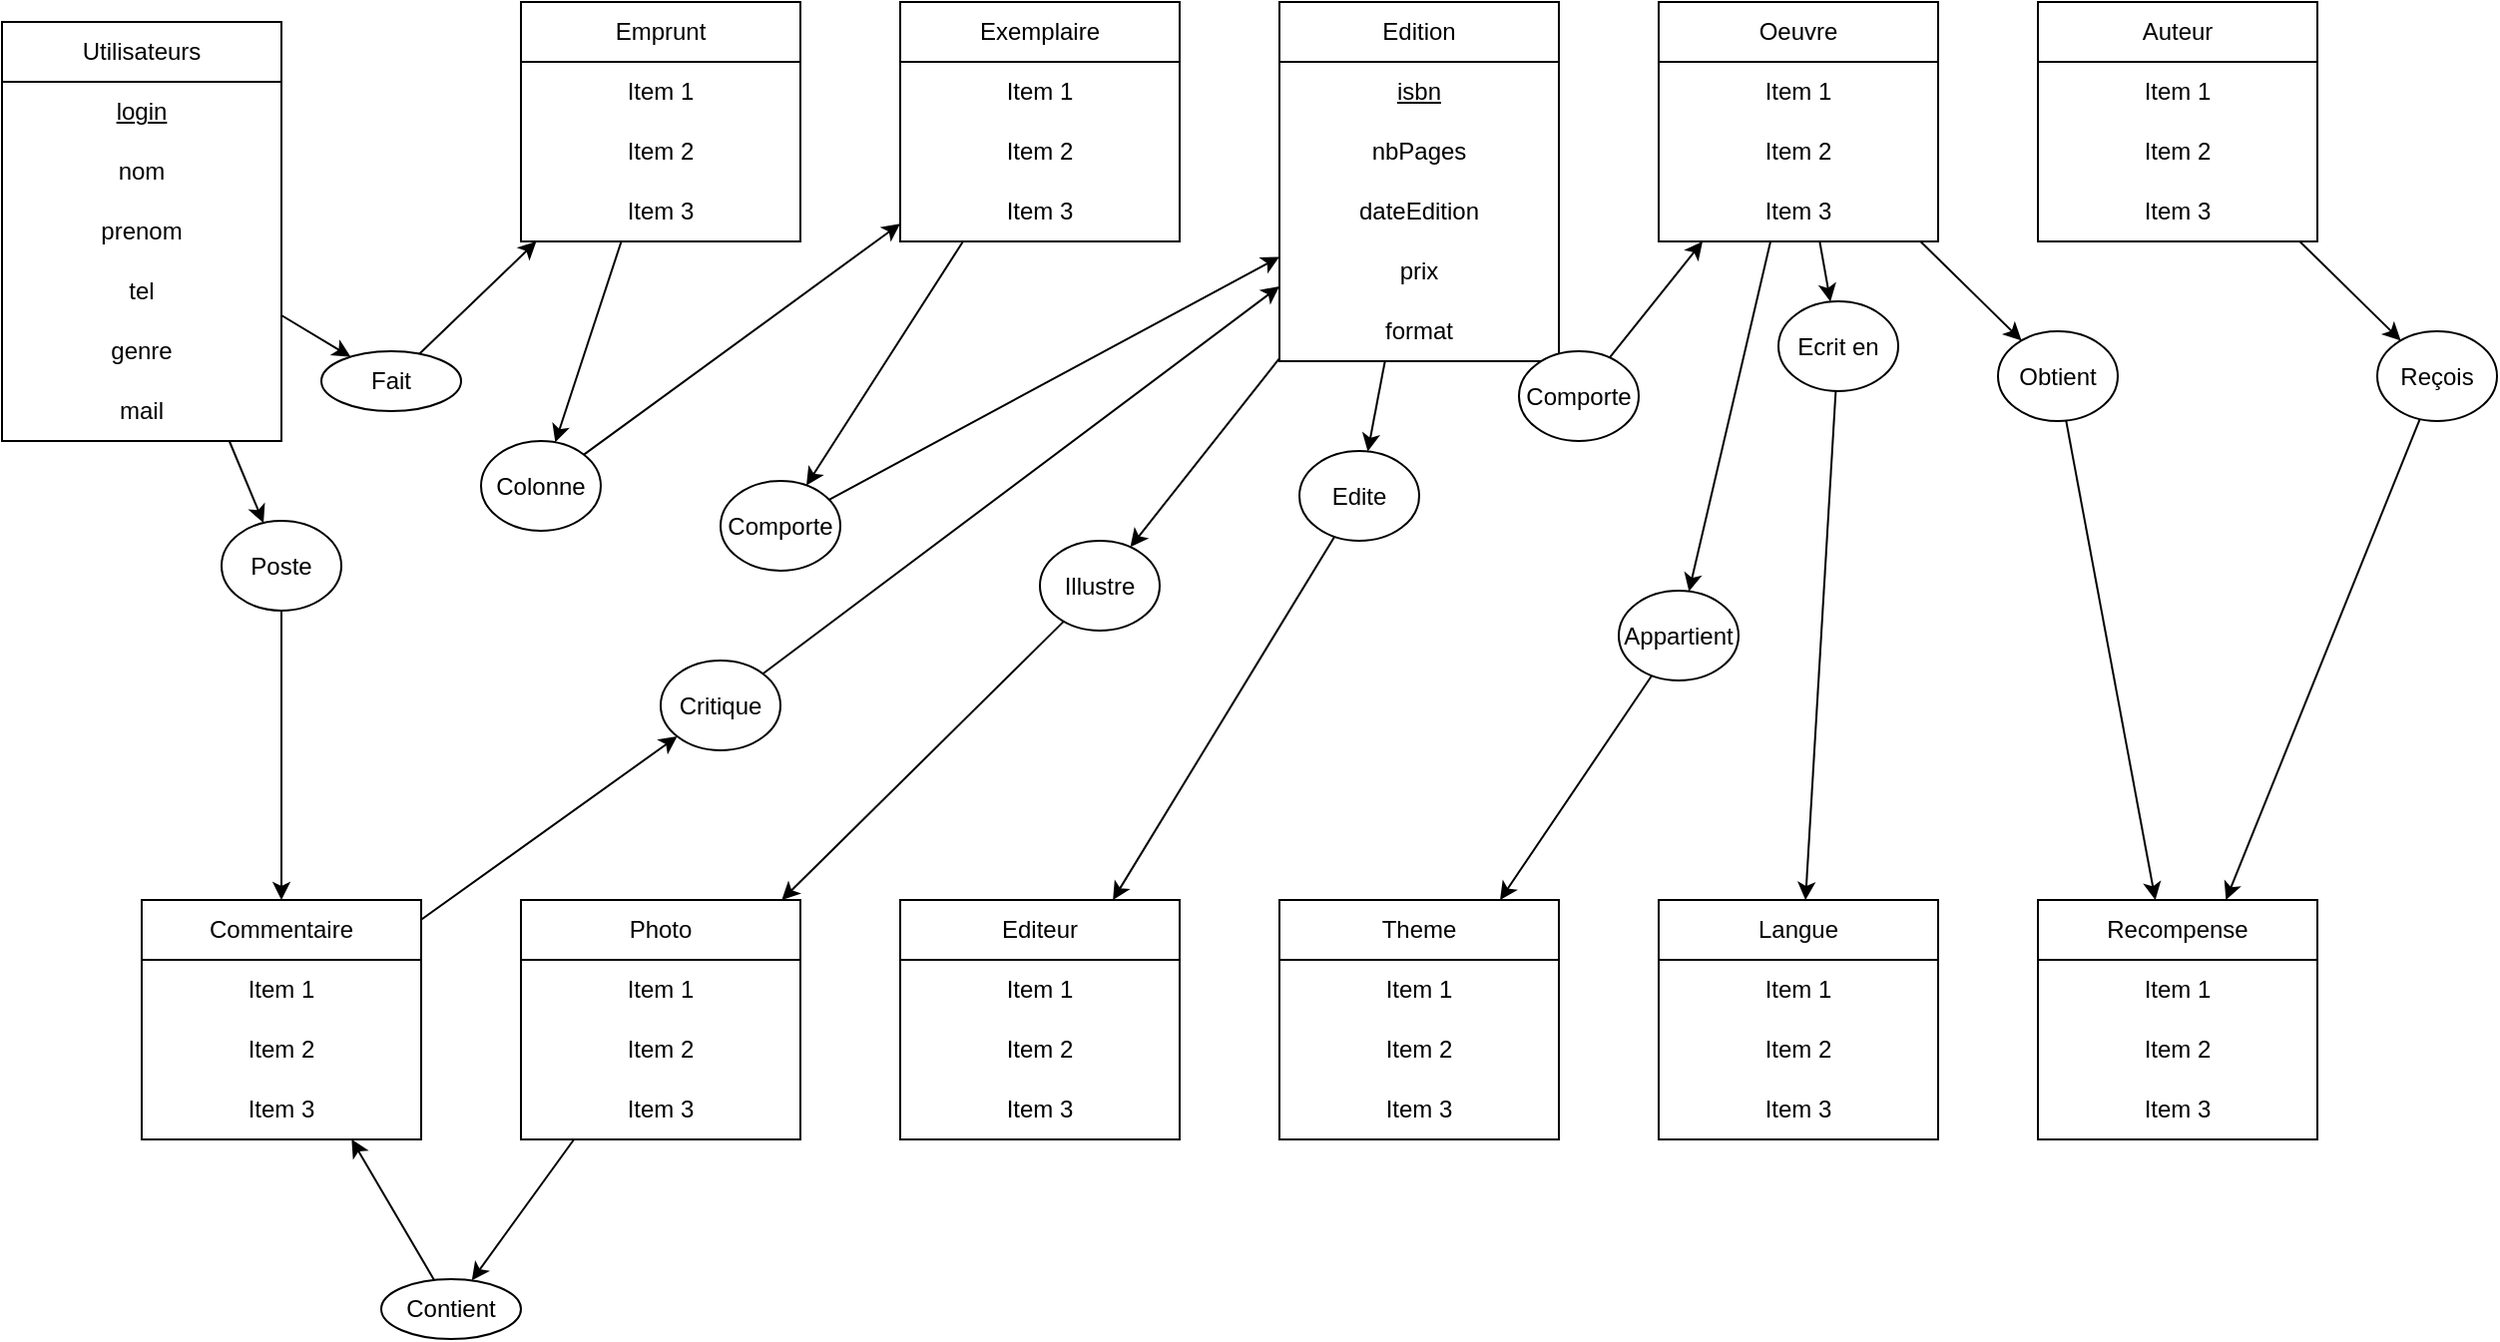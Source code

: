<mxfile>
    <diagram id="7axsPnlPVa7PNhzHj1en" name="Page-1">
        <mxGraphModel dx="1002" dy="563" grid="1" gridSize="10" guides="1" tooltips="1" connect="1" arrows="1" fold="1" page="1" pageScale="1" pageWidth="850" pageHeight="1100" background="none" math="0" shadow="0">
            <root>
                <mxCell id="0"/>
                <mxCell id="1" parent="0"/>
                <mxCell id="133" style="edgeStyle=none;html=1;align=center;" edge="1" parent="1" source="84" target="132">
                    <mxGeometry relative="1" as="geometry"/>
                </mxCell>
                <mxCell id="161" style="edgeStyle=none;html=1;align=center;" edge="1" parent="1" source="84" target="160">
                    <mxGeometry relative="1" as="geometry"/>
                </mxCell>
                <mxCell id="84" value="Utilisateurs" style="swimlane;fontStyle=0;childLayout=stackLayout;horizontal=1;startSize=30;horizontalStack=0;resizeParent=1;resizeParentMax=0;resizeLast=0;collapsible=1;marginBottom=0;whiteSpace=wrap;html=1;align=center;" vertex="1" parent="1">
                    <mxGeometry x="10" y="20" width="140" height="210" as="geometry"/>
                </mxCell>
                <mxCell id="85" value="&lt;u&gt;login&lt;/u&gt;" style="text;strokeColor=none;fillColor=none;align=center;verticalAlign=middle;spacingLeft=4;spacingRight=4;overflow=hidden;points=[[0,0.5],[1,0.5]];portConstraint=eastwest;rotatable=0;whiteSpace=wrap;html=1;" vertex="1" parent="84">
                    <mxGeometry y="30" width="140" height="30" as="geometry"/>
                </mxCell>
                <mxCell id="86" value="nom" style="text;strokeColor=none;fillColor=none;align=center;verticalAlign=middle;spacingLeft=4;spacingRight=4;overflow=hidden;points=[[0,0.5],[1,0.5]];portConstraint=eastwest;rotatable=0;whiteSpace=wrap;html=1;" vertex="1" parent="84">
                    <mxGeometry y="60" width="140" height="30" as="geometry"/>
                </mxCell>
                <mxCell id="87" value="prenom" style="text;strokeColor=none;fillColor=none;align=center;verticalAlign=middle;spacingLeft=4;spacingRight=4;overflow=hidden;points=[[0,0.5],[1,0.5]];portConstraint=eastwest;rotatable=0;whiteSpace=wrap;html=1;" vertex="1" parent="84">
                    <mxGeometry y="90" width="140" height="30" as="geometry"/>
                </mxCell>
                <mxCell id="173" value="tel" style="text;html=1;strokeColor=none;fillColor=none;align=center;verticalAlign=middle;whiteSpace=wrap;rounded=0;" vertex="1" parent="84">
                    <mxGeometry y="120" width="140" height="30" as="geometry"/>
                </mxCell>
                <mxCell id="175" value="genre" style="text;html=1;strokeColor=none;fillColor=none;align=center;verticalAlign=middle;whiteSpace=wrap;rounded=0;" vertex="1" parent="84">
                    <mxGeometry y="150" width="140" height="30" as="geometry"/>
                </mxCell>
                <mxCell id="174" value="mail" style="text;html=1;strokeColor=none;fillColor=none;align=center;verticalAlign=middle;whiteSpace=wrap;rounded=0;" vertex="1" parent="84">
                    <mxGeometry y="180" width="140" height="30" as="geometry"/>
                </mxCell>
                <mxCell id="137" style="edgeStyle=none;html=1;align=center;" edge="1" parent="1" source="88" target="135">
                    <mxGeometry relative="1" as="geometry"/>
                </mxCell>
                <mxCell id="88" value="Emprunt" style="swimlane;fontStyle=0;childLayout=stackLayout;horizontal=1;startSize=30;horizontalStack=0;resizeParent=1;resizeParentMax=0;resizeLast=0;collapsible=1;marginBottom=0;whiteSpace=wrap;html=1;align=center;" vertex="1" parent="1">
                    <mxGeometry x="270" y="10" width="140" height="120" as="geometry"/>
                </mxCell>
                <mxCell id="89" value="Item 1" style="text;strokeColor=none;fillColor=none;align=center;verticalAlign=middle;spacingLeft=4;spacingRight=4;overflow=hidden;points=[[0,0.5],[1,0.5]];portConstraint=eastwest;rotatable=0;whiteSpace=wrap;html=1;" vertex="1" parent="88">
                    <mxGeometry y="30" width="140" height="30" as="geometry"/>
                </mxCell>
                <mxCell id="90" value="Item 2" style="text;strokeColor=none;fillColor=none;align=center;verticalAlign=middle;spacingLeft=4;spacingRight=4;overflow=hidden;points=[[0,0.5],[1,0.5]];portConstraint=eastwest;rotatable=0;whiteSpace=wrap;html=1;" vertex="1" parent="88">
                    <mxGeometry y="60" width="140" height="30" as="geometry"/>
                </mxCell>
                <mxCell id="91" value="Item 3" style="text;strokeColor=none;fillColor=none;align=center;verticalAlign=middle;spacingLeft=4;spacingRight=4;overflow=hidden;points=[[0,0.5],[1,0.5]];portConstraint=eastwest;rotatable=0;whiteSpace=wrap;html=1;" vertex="1" parent="88">
                    <mxGeometry y="90" width="140" height="30" as="geometry"/>
                </mxCell>
                <mxCell id="166" style="edgeStyle=none;html=1;align=center;" edge="1" parent="1" source="92" target="165">
                    <mxGeometry relative="1" as="geometry"/>
                </mxCell>
                <mxCell id="92" value="Exemplaire&lt;span style=&quot;color: rgba(0, 0, 0, 0); font-family: monospace; font-size: 0px;&quot;&gt;%3CmxGraphModel%3E%3Croot%3E%3CmxCell%20id%3D%220%22%2F%3E%3CmxCell%20id%3D%221%22%20parent%3D%220%22%2F%3E%3CmxCell%20id%3D%222%22%20value%3D%22Emprunt%22%20style%3D%22swimlane%3BfontStyle%3D0%3BchildLayout%3DstackLayout%3Bhorizontal%3D1%3BstartSize%3D30%3BhorizontalStack%3D0%3BresizeParent%3D1%3BresizeParentMax%3D0%3BresizeLast%3D0%3Bcollapsible%3D1%3BmarginBottom%3D0%3BwhiteSpace%3Dwrap%3Bhtml%3D1%3B%22%20vertex%3D%221%22%20parent%3D%221%22%3E%3CmxGeometry%20x%3D%22270%22%20y%3D%2210%22%20width%3D%22140%22%20height%3D%22120%22%20as%3D%22geometry%22%2F%3E%3C%2FmxCell%3E%3CmxCell%20id%3D%223%22%20value%3D%22Item%201%22%20style%3D%22text%3BstrokeColor%3Dnone%3BfillColor%3Dnone%3Balign%3Dleft%3BverticalAlign%3Dmiddle%3BspacingLeft%3D4%3BspacingRight%3D4%3Boverflow%3Dhidden%3Bpoints%3D%5B%5B0%2C0.5%5D%2C%5B1%2C0.5%5D%5D%3BportConstraint%3Deastwest%3Brotatable%3D0%3BwhiteSpace%3Dwrap%3Bhtml%3D1%3B%22%20vertex%3D%221%22%20parent%3D%222%22%3E%3CmxGeometry%20y%3D%2230%22%20width%3D%22140%22%20height%3D%2230%22%20as%3D%22geometry%22%2F%3E%3C%2FmxCell%3E%3CmxCell%20id%3D%224%22%20value%3D%22Item%202%22%20style%3D%22text%3BstrokeColor%3Dnone%3BfillColor%3Dnone%3Balign%3Dleft%3BverticalAlign%3Dmiddle%3BspacingLeft%3D4%3BspacingRight%3D4%3Boverflow%3Dhidden%3Bpoints%3D%5B%5B0%2C0.5%5D%2C%5B1%2C0.5%5D%5D%3BportConstraint%3Deastwest%3Brotatable%3D0%3BwhiteSpace%3Dwrap%3Bhtml%3D1%3B%22%20vertex%3D%221%22%20parent%3D%222%22%3E%3CmxGeometry%20y%3D%2260%22%20width%3D%22140%22%20height%3D%2230%22%20as%3D%22geometry%22%2F%3E%3C%2FmxCell%3E%3CmxCell%20id%3D%225%22%20value%3D%22Item%203%22%20style%3D%22text%3BstrokeColor%3Dnone%3BfillColor%3Dnone%3Balign%3Dleft%3BverticalAlign%3Dmiddle%3BspacingLeft%3D4%3BspacingRight%3D4%3Boverflow%3Dhidden%3Bpoints%3D%5B%5B0%2C0.5%5D%2C%5B1%2C0.5%5D%5D%3BportConstraint%3Deastwest%3Brotatable%3D0%3BwhiteSpace%3Dwrap%3Bhtml%3D1%3B%22%20vertex%3D%221%22%20parent%3D%222%22%3E%3CmxGeometry%20y%3D%2290%22%20width%3D%22140%22%20height%3D%2230%22%20as%3D%22geometry%22%2F%3E%3C%2FmxCell%3E%3C%2Froot%3E%3C%2FmxGraphModel%3E&lt;/span&gt;" style="swimlane;fontStyle=0;childLayout=stackLayout;horizontal=1;startSize=30;horizontalStack=0;resizeParent=1;resizeParentMax=0;resizeLast=0;collapsible=1;marginBottom=0;whiteSpace=wrap;html=1;align=center;" vertex="1" parent="1">
                    <mxGeometry x="460" y="10" width="140" height="120" as="geometry"/>
                </mxCell>
                <mxCell id="93" value="Item 1" style="text;strokeColor=none;fillColor=none;align=center;verticalAlign=middle;spacingLeft=4;spacingRight=4;overflow=hidden;points=[[0,0.5],[1,0.5]];portConstraint=eastwest;rotatable=0;whiteSpace=wrap;html=1;" vertex="1" parent="92">
                    <mxGeometry y="30" width="140" height="30" as="geometry"/>
                </mxCell>
                <mxCell id="94" value="Item 2" style="text;strokeColor=none;fillColor=none;align=center;verticalAlign=middle;spacingLeft=4;spacingRight=4;overflow=hidden;points=[[0,0.5],[1,0.5]];portConstraint=eastwest;rotatable=0;whiteSpace=wrap;html=1;" vertex="1" parent="92">
                    <mxGeometry y="60" width="140" height="30" as="geometry"/>
                </mxCell>
                <mxCell id="95" value="Item 3" style="text;strokeColor=none;fillColor=none;align=center;verticalAlign=middle;spacingLeft=4;spacingRight=4;overflow=hidden;points=[[0,0.5],[1,0.5]];portConstraint=eastwest;rotatable=0;whiteSpace=wrap;html=1;" vertex="1" parent="92">
                    <mxGeometry y="90" width="140" height="30" as="geometry"/>
                </mxCell>
                <mxCell id="139" style="edgeStyle=none;html=1;align=center;" edge="1" parent="1" source="96" target="138">
                    <mxGeometry relative="1" as="geometry"/>
                </mxCell>
                <mxCell id="146" style="edgeStyle=none;html=1;align=center;" edge="1" parent="1" source="96" target="144">
                    <mxGeometry relative="1" as="geometry"/>
                </mxCell>
                <mxCell id="148" style="edgeStyle=none;html=1;align=center;" edge="1" parent="1" source="96" target="147">
                    <mxGeometry relative="1" as="geometry"/>
                </mxCell>
                <mxCell id="96" value="Edition" style="swimlane;fontStyle=0;childLayout=stackLayout;horizontal=1;startSize=30;horizontalStack=0;resizeParent=1;resizeParentMax=0;resizeLast=0;collapsible=1;marginBottom=0;whiteSpace=wrap;html=1;align=center;" vertex="1" parent="1">
                    <mxGeometry x="650" y="10" width="140" height="180" as="geometry"/>
                </mxCell>
                <mxCell id="97" value="&lt;u&gt;isbn&lt;/u&gt;" style="text;strokeColor=none;fillColor=none;align=center;verticalAlign=middle;spacingLeft=4;spacingRight=4;overflow=hidden;points=[[0,0.5],[1,0.5]];portConstraint=eastwest;rotatable=0;whiteSpace=wrap;html=1;" vertex="1" parent="96">
                    <mxGeometry y="30" width="140" height="30" as="geometry"/>
                </mxCell>
                <mxCell id="98" value="nbPages" style="text;strokeColor=none;fillColor=none;align=center;verticalAlign=middle;spacingLeft=4;spacingRight=4;overflow=hidden;points=[[0,0.5],[1,0.5]];portConstraint=eastwest;rotatable=0;whiteSpace=wrap;html=1;" vertex="1" parent="96">
                    <mxGeometry y="60" width="140" height="30" as="geometry"/>
                </mxCell>
                <mxCell id="169" value="dateEdition" style="text;html=1;strokeColor=none;fillColor=none;align=center;verticalAlign=middle;whiteSpace=wrap;rounded=0;" vertex="1" parent="96">
                    <mxGeometry y="90" width="140" height="30" as="geometry"/>
                </mxCell>
                <mxCell id="168" value="prix" style="text;html=1;strokeColor=none;fillColor=none;align=center;verticalAlign=middle;whiteSpace=wrap;rounded=0;" vertex="1" parent="96">
                    <mxGeometry y="120" width="140" height="30" as="geometry"/>
                </mxCell>
                <mxCell id="99" value="format" style="text;strokeColor=none;fillColor=none;align=center;verticalAlign=middle;spacingLeft=4;spacingRight=4;overflow=hidden;points=[[0,0.5],[1,0.5]];portConstraint=eastwest;rotatable=0;whiteSpace=wrap;html=1;" vertex="1" parent="96">
                    <mxGeometry y="150" width="140" height="30" as="geometry"/>
                </mxCell>
                <mxCell id="143" style="edgeStyle=none;html=1;align=center;" edge="1" parent="1" source="100" target="141">
                    <mxGeometry relative="1" as="geometry"/>
                </mxCell>
                <mxCell id="151" style="edgeStyle=none;html=1;align=center;" edge="1" parent="1" source="100" target="150">
                    <mxGeometry relative="1" as="geometry"/>
                </mxCell>
                <mxCell id="154" style="edgeStyle=none;html=1;align=center;" edge="1" parent="1" source="100" target="153">
                    <mxGeometry relative="1" as="geometry"/>
                </mxCell>
                <mxCell id="100" value="Oeuvre" style="swimlane;fontStyle=0;childLayout=stackLayout;horizontal=1;startSize=30;horizontalStack=0;resizeParent=1;resizeParentMax=0;resizeLast=0;collapsible=1;marginBottom=0;whiteSpace=wrap;html=1;align=center;" vertex="1" parent="1">
                    <mxGeometry x="840" y="10" width="140" height="120" as="geometry"/>
                </mxCell>
                <mxCell id="101" value="Item 1" style="text;strokeColor=none;fillColor=none;align=center;verticalAlign=middle;spacingLeft=4;spacingRight=4;overflow=hidden;points=[[0,0.5],[1,0.5]];portConstraint=eastwest;rotatable=0;whiteSpace=wrap;html=1;" vertex="1" parent="100">
                    <mxGeometry y="30" width="140" height="30" as="geometry"/>
                </mxCell>
                <mxCell id="102" value="Item 2" style="text;strokeColor=none;fillColor=none;align=center;verticalAlign=middle;spacingLeft=4;spacingRight=4;overflow=hidden;points=[[0,0.5],[1,0.5]];portConstraint=eastwest;rotatable=0;whiteSpace=wrap;html=1;" vertex="1" parent="100">
                    <mxGeometry y="60" width="140" height="30" as="geometry"/>
                </mxCell>
                <mxCell id="103" value="Item 3" style="text;strokeColor=none;fillColor=none;align=center;verticalAlign=middle;spacingLeft=4;spacingRight=4;overflow=hidden;points=[[0,0.5],[1,0.5]];portConstraint=eastwest;rotatable=0;whiteSpace=wrap;html=1;" vertex="1" parent="100">
                    <mxGeometry y="90" width="140" height="30" as="geometry"/>
                </mxCell>
                <mxCell id="157" style="edgeStyle=none;html=1;align=center;" edge="1" parent="1" source="104" target="156">
                    <mxGeometry relative="1" as="geometry"/>
                </mxCell>
                <mxCell id="104" value="Auteur" style="swimlane;fontStyle=0;childLayout=stackLayout;horizontal=1;startSize=30;horizontalStack=0;resizeParent=1;resizeParentMax=0;resizeLast=0;collapsible=1;marginBottom=0;whiteSpace=wrap;html=1;align=center;" vertex="1" parent="1">
                    <mxGeometry x="1030" y="10" width="140" height="120" as="geometry"/>
                </mxCell>
                <mxCell id="105" value="Item 1" style="text;strokeColor=none;fillColor=none;align=center;verticalAlign=middle;spacingLeft=4;spacingRight=4;overflow=hidden;points=[[0,0.5],[1,0.5]];portConstraint=eastwest;rotatable=0;whiteSpace=wrap;html=1;" vertex="1" parent="104">
                    <mxGeometry y="30" width="140" height="30" as="geometry"/>
                </mxCell>
                <mxCell id="106" value="Item 2" style="text;strokeColor=none;fillColor=none;align=center;verticalAlign=middle;spacingLeft=4;spacingRight=4;overflow=hidden;points=[[0,0.5],[1,0.5]];portConstraint=eastwest;rotatable=0;whiteSpace=wrap;html=1;" vertex="1" parent="104">
                    <mxGeometry y="60" width="140" height="30" as="geometry"/>
                </mxCell>
                <mxCell id="107" value="Item 3" style="text;strokeColor=none;fillColor=none;align=center;verticalAlign=middle;spacingLeft=4;spacingRight=4;overflow=hidden;points=[[0,0.5],[1,0.5]];portConstraint=eastwest;rotatable=0;whiteSpace=wrap;html=1;" vertex="1" parent="104">
                    <mxGeometry y="90" width="140" height="30" as="geometry"/>
                </mxCell>
                <mxCell id="163" style="edgeStyle=none;html=1;align=center;" edge="1" parent="1" source="108" target="159">
                    <mxGeometry relative="1" as="geometry"/>
                </mxCell>
                <mxCell id="108" value="Commentaire" style="swimlane;fontStyle=0;childLayout=stackLayout;horizontal=1;startSize=30;horizontalStack=0;resizeParent=1;resizeParentMax=0;resizeLast=0;collapsible=1;marginBottom=0;whiteSpace=wrap;html=1;align=center;" vertex="1" parent="1">
                    <mxGeometry x="80" y="460" width="140" height="120" as="geometry"/>
                </mxCell>
                <mxCell id="109" value="Item 1" style="text;strokeColor=none;fillColor=none;align=center;verticalAlign=middle;spacingLeft=4;spacingRight=4;overflow=hidden;points=[[0,0.5],[1,0.5]];portConstraint=eastwest;rotatable=0;whiteSpace=wrap;html=1;" vertex="1" parent="108">
                    <mxGeometry y="30" width="140" height="30" as="geometry"/>
                </mxCell>
                <mxCell id="110" value="Item 2" style="text;strokeColor=none;fillColor=none;align=center;verticalAlign=middle;spacingLeft=4;spacingRight=4;overflow=hidden;points=[[0,0.5],[1,0.5]];portConstraint=eastwest;rotatable=0;whiteSpace=wrap;html=1;" vertex="1" parent="108">
                    <mxGeometry y="60" width="140" height="30" as="geometry"/>
                </mxCell>
                <mxCell id="111" value="Item 3" style="text;strokeColor=none;fillColor=none;align=center;verticalAlign=middle;spacingLeft=4;spacingRight=4;overflow=hidden;points=[[0,0.5],[1,0.5]];portConstraint=eastwest;rotatable=0;whiteSpace=wrap;html=1;" vertex="1" parent="108">
                    <mxGeometry y="90" width="140" height="30" as="geometry"/>
                </mxCell>
                <mxCell id="171" style="edgeStyle=none;html=1;" edge="1" parent="1" source="112" target="170">
                    <mxGeometry relative="1" as="geometry"/>
                </mxCell>
                <mxCell id="112" value="Photo" style="swimlane;fontStyle=0;childLayout=stackLayout;horizontal=1;startSize=30;horizontalStack=0;resizeParent=1;resizeParentMax=0;resizeLast=0;collapsible=1;marginBottom=0;whiteSpace=wrap;html=1;align=center;" vertex="1" parent="1">
                    <mxGeometry x="270" y="460" width="140" height="120" as="geometry"/>
                </mxCell>
                <mxCell id="113" value="Item 1" style="text;strokeColor=none;fillColor=none;align=center;verticalAlign=middle;spacingLeft=4;spacingRight=4;overflow=hidden;points=[[0,0.5],[1,0.5]];portConstraint=eastwest;rotatable=0;whiteSpace=wrap;html=1;" vertex="1" parent="112">
                    <mxGeometry y="30" width="140" height="30" as="geometry"/>
                </mxCell>
                <mxCell id="114" value="Item 2" style="text;strokeColor=none;fillColor=none;align=center;verticalAlign=middle;spacingLeft=4;spacingRight=4;overflow=hidden;points=[[0,0.5],[1,0.5]];portConstraint=eastwest;rotatable=0;whiteSpace=wrap;html=1;" vertex="1" parent="112">
                    <mxGeometry y="60" width="140" height="30" as="geometry"/>
                </mxCell>
                <mxCell id="115" value="Item 3" style="text;strokeColor=none;fillColor=none;align=center;verticalAlign=middle;spacingLeft=4;spacingRight=4;overflow=hidden;points=[[0,0.5],[1,0.5]];portConstraint=eastwest;rotatable=0;whiteSpace=wrap;html=1;" vertex="1" parent="112">
                    <mxGeometry y="90" width="140" height="30" as="geometry"/>
                </mxCell>
                <mxCell id="116" value="Editeur" style="swimlane;fontStyle=0;childLayout=stackLayout;horizontal=1;startSize=30;horizontalStack=0;resizeParent=1;resizeParentMax=0;resizeLast=0;collapsible=1;marginBottom=0;whiteSpace=wrap;html=1;align=center;" vertex="1" parent="1">
                    <mxGeometry x="460" y="460" width="140" height="120" as="geometry"/>
                </mxCell>
                <mxCell id="117" value="Item 1" style="text;strokeColor=none;fillColor=none;align=center;verticalAlign=middle;spacingLeft=4;spacingRight=4;overflow=hidden;points=[[0,0.5],[1,0.5]];portConstraint=eastwest;rotatable=0;whiteSpace=wrap;html=1;" vertex="1" parent="116">
                    <mxGeometry y="30" width="140" height="30" as="geometry"/>
                </mxCell>
                <mxCell id="118" value="Item 2" style="text;strokeColor=none;fillColor=none;align=center;verticalAlign=middle;spacingLeft=4;spacingRight=4;overflow=hidden;points=[[0,0.5],[1,0.5]];portConstraint=eastwest;rotatable=0;whiteSpace=wrap;html=1;" vertex="1" parent="116">
                    <mxGeometry y="60" width="140" height="30" as="geometry"/>
                </mxCell>
                <mxCell id="119" value="Item 3" style="text;strokeColor=none;fillColor=none;align=center;verticalAlign=middle;spacingLeft=4;spacingRight=4;overflow=hidden;points=[[0,0.5],[1,0.5]];portConstraint=eastwest;rotatable=0;whiteSpace=wrap;html=1;" vertex="1" parent="116">
                    <mxGeometry y="90" width="140" height="30" as="geometry"/>
                </mxCell>
                <mxCell id="120" value="Theme" style="swimlane;fontStyle=0;childLayout=stackLayout;horizontal=1;startSize=30;horizontalStack=0;resizeParent=1;resizeParentMax=0;resizeLast=0;collapsible=1;marginBottom=0;whiteSpace=wrap;html=1;align=center;" vertex="1" parent="1">
                    <mxGeometry x="650" y="460" width="140" height="120" as="geometry"/>
                </mxCell>
                <mxCell id="121" value="Item 1" style="text;strokeColor=none;fillColor=none;align=center;verticalAlign=middle;spacingLeft=4;spacingRight=4;overflow=hidden;points=[[0,0.5],[1,0.5]];portConstraint=eastwest;rotatable=0;whiteSpace=wrap;html=1;" vertex="1" parent="120">
                    <mxGeometry y="30" width="140" height="30" as="geometry"/>
                </mxCell>
                <mxCell id="122" value="Item 2" style="text;strokeColor=none;fillColor=none;align=center;verticalAlign=middle;spacingLeft=4;spacingRight=4;overflow=hidden;points=[[0,0.5],[1,0.5]];portConstraint=eastwest;rotatable=0;whiteSpace=wrap;html=1;" vertex="1" parent="120">
                    <mxGeometry y="60" width="140" height="30" as="geometry"/>
                </mxCell>
                <mxCell id="123" value="Item 3" style="text;strokeColor=none;fillColor=none;align=center;verticalAlign=middle;spacingLeft=4;spacingRight=4;overflow=hidden;points=[[0,0.5],[1,0.5]];portConstraint=eastwest;rotatable=0;whiteSpace=wrap;html=1;" vertex="1" parent="120">
                    <mxGeometry y="90" width="140" height="30" as="geometry"/>
                </mxCell>
                <mxCell id="124" value="Langue" style="swimlane;fontStyle=0;childLayout=stackLayout;horizontal=1;startSize=30;horizontalStack=0;resizeParent=1;resizeParentMax=0;resizeLast=0;collapsible=1;marginBottom=0;whiteSpace=wrap;html=1;align=center;" vertex="1" parent="1">
                    <mxGeometry x="840" y="460" width="140" height="120" as="geometry"/>
                </mxCell>
                <mxCell id="125" value="Item 1" style="text;strokeColor=none;fillColor=none;align=center;verticalAlign=middle;spacingLeft=4;spacingRight=4;overflow=hidden;points=[[0,0.5],[1,0.5]];portConstraint=eastwest;rotatable=0;whiteSpace=wrap;html=1;" vertex="1" parent="124">
                    <mxGeometry y="30" width="140" height="30" as="geometry"/>
                </mxCell>
                <mxCell id="126" value="Item 2" style="text;strokeColor=none;fillColor=none;align=center;verticalAlign=middle;spacingLeft=4;spacingRight=4;overflow=hidden;points=[[0,0.5],[1,0.5]];portConstraint=eastwest;rotatable=0;whiteSpace=wrap;html=1;" vertex="1" parent="124">
                    <mxGeometry y="60" width="140" height="30" as="geometry"/>
                </mxCell>
                <mxCell id="127" value="Item 3" style="text;strokeColor=none;fillColor=none;align=center;verticalAlign=middle;spacingLeft=4;spacingRight=4;overflow=hidden;points=[[0,0.5],[1,0.5]];portConstraint=eastwest;rotatable=0;whiteSpace=wrap;html=1;" vertex="1" parent="124">
                    <mxGeometry y="90" width="140" height="30" as="geometry"/>
                </mxCell>
                <mxCell id="128" value="Recompense" style="swimlane;fontStyle=0;childLayout=stackLayout;horizontal=1;startSize=30;horizontalStack=0;resizeParent=1;resizeParentMax=0;resizeLast=0;collapsible=1;marginBottom=0;whiteSpace=wrap;html=1;align=center;" vertex="1" parent="1">
                    <mxGeometry x="1030" y="460" width="140" height="120" as="geometry"/>
                </mxCell>
                <mxCell id="129" value="Item 1" style="text;strokeColor=none;fillColor=none;align=center;verticalAlign=middle;spacingLeft=4;spacingRight=4;overflow=hidden;points=[[0,0.5],[1,0.5]];portConstraint=eastwest;rotatable=0;whiteSpace=wrap;html=1;" vertex="1" parent="128">
                    <mxGeometry y="30" width="140" height="30" as="geometry"/>
                </mxCell>
                <mxCell id="130" value="Item 2" style="text;strokeColor=none;fillColor=none;align=center;verticalAlign=middle;spacingLeft=4;spacingRight=4;overflow=hidden;points=[[0,0.5],[1,0.5]];portConstraint=eastwest;rotatable=0;whiteSpace=wrap;html=1;" vertex="1" parent="128">
                    <mxGeometry y="60" width="140" height="30" as="geometry"/>
                </mxCell>
                <mxCell id="131" value="Item 3" style="text;strokeColor=none;fillColor=none;align=center;verticalAlign=middle;spacingLeft=4;spacingRight=4;overflow=hidden;points=[[0,0.5],[1,0.5]];portConstraint=eastwest;rotatable=0;whiteSpace=wrap;html=1;" vertex="1" parent="128">
                    <mxGeometry y="90" width="140" height="30" as="geometry"/>
                </mxCell>
                <mxCell id="134" style="edgeStyle=none;html=1;align=center;" edge="1" parent="1" source="132" target="88">
                    <mxGeometry relative="1" as="geometry"/>
                </mxCell>
                <mxCell id="132" value="Fait" style="ellipse;whiteSpace=wrap;html=1;align=center;" vertex="1" parent="1">
                    <mxGeometry x="170" y="185" width="70" height="30" as="geometry"/>
                </mxCell>
                <mxCell id="136" style="edgeStyle=none;html=1;align=center;" edge="1" parent="1" source="135" target="92">
                    <mxGeometry relative="1" as="geometry"/>
                </mxCell>
                <mxCell id="135" value="Colonne" style="ellipse;whiteSpace=wrap;html=1;align=center;" vertex="1" parent="1">
                    <mxGeometry x="250" y="230" width="60" height="45" as="geometry"/>
                </mxCell>
                <mxCell id="140" style="edgeStyle=none;html=1;align=center;" edge="1" parent="1" source="138" target="100">
                    <mxGeometry relative="1" as="geometry"/>
                </mxCell>
                <mxCell id="138" value="Comporte" style="ellipse;whiteSpace=wrap;html=1;align=center;" vertex="1" parent="1">
                    <mxGeometry x="770" y="185" width="60" height="45" as="geometry"/>
                </mxCell>
                <mxCell id="142" style="edgeStyle=none;html=1;align=center;" edge="1" parent="1" source="141" target="120">
                    <mxGeometry relative="1" as="geometry"/>
                </mxCell>
                <mxCell id="141" value="Appartient" style="ellipse;whiteSpace=wrap;html=1;align=center;" vertex="1" parent="1">
                    <mxGeometry x="820" y="305" width="60" height="45" as="geometry"/>
                </mxCell>
                <mxCell id="145" style="edgeStyle=none;html=1;align=center;" edge="1" parent="1" source="144" target="112">
                    <mxGeometry relative="1" as="geometry"/>
                </mxCell>
                <mxCell id="144" value="Illustre" style="ellipse;whiteSpace=wrap;html=1;align=center;" vertex="1" parent="1">
                    <mxGeometry x="530" y="280" width="60" height="45" as="geometry"/>
                </mxCell>
                <mxCell id="149" style="edgeStyle=none;html=1;align=center;" edge="1" parent="1" source="147" target="116">
                    <mxGeometry relative="1" as="geometry"/>
                </mxCell>
                <mxCell id="147" value="Edite" style="ellipse;whiteSpace=wrap;html=1;align=center;" vertex="1" parent="1">
                    <mxGeometry x="660" y="235" width="60" height="45" as="geometry"/>
                </mxCell>
                <mxCell id="152" style="edgeStyle=none;html=1;align=center;" edge="1" parent="1" source="150" target="124">
                    <mxGeometry relative="1" as="geometry"/>
                </mxCell>
                <mxCell id="150" value="Ecrit en" style="ellipse;whiteSpace=wrap;html=1;align=center;" vertex="1" parent="1">
                    <mxGeometry x="900" y="160" width="60" height="45" as="geometry"/>
                </mxCell>
                <mxCell id="155" style="edgeStyle=none;html=1;align=center;" edge="1" parent="1" source="153" target="128">
                    <mxGeometry relative="1" as="geometry"/>
                </mxCell>
                <mxCell id="153" value="Obtient" style="ellipse;whiteSpace=wrap;html=1;align=center;" vertex="1" parent="1">
                    <mxGeometry x="1010" y="175" width="60" height="45" as="geometry"/>
                </mxCell>
                <mxCell id="158" style="edgeStyle=none;html=1;align=center;" edge="1" parent="1" source="156" target="128">
                    <mxGeometry relative="1" as="geometry"/>
                </mxCell>
                <mxCell id="156" value="Reçois" style="ellipse;whiteSpace=wrap;html=1;align=center;" vertex="1" parent="1">
                    <mxGeometry x="1200" y="175" width="60" height="45" as="geometry"/>
                </mxCell>
                <mxCell id="164" style="edgeStyle=none;html=1;align=center;" edge="1" parent="1" source="159" target="96">
                    <mxGeometry relative="1" as="geometry"/>
                </mxCell>
                <mxCell id="159" value="Critique" style="ellipse;whiteSpace=wrap;html=1;align=center;" vertex="1" parent="1">
                    <mxGeometry x="340" y="340" width="60" height="45" as="geometry"/>
                </mxCell>
                <mxCell id="162" style="edgeStyle=none;html=1;align=center;" edge="1" parent="1" source="160" target="108">
                    <mxGeometry relative="1" as="geometry"/>
                </mxCell>
                <mxCell id="160" value="Poste" style="ellipse;whiteSpace=wrap;html=1;align=center;" vertex="1" parent="1">
                    <mxGeometry x="120" y="270" width="60" height="45" as="geometry"/>
                </mxCell>
                <mxCell id="167" style="edgeStyle=none;html=1;align=center;" edge="1" parent="1" source="165" target="96">
                    <mxGeometry relative="1" as="geometry"/>
                </mxCell>
                <mxCell id="165" value="Comporte" style="ellipse;whiteSpace=wrap;html=1;align=center;" vertex="1" parent="1">
                    <mxGeometry x="370" y="250" width="60" height="45" as="geometry"/>
                </mxCell>
                <mxCell id="172" style="edgeStyle=none;html=1;" edge="1" parent="1" source="170" target="108">
                    <mxGeometry relative="1" as="geometry"/>
                </mxCell>
                <mxCell id="170" value="Contient" style="ellipse;whiteSpace=wrap;html=1;" vertex="1" parent="1">
                    <mxGeometry x="200" y="650" width="70" height="30" as="geometry"/>
                </mxCell>
            </root>
        </mxGraphModel>
    </diagram>
</mxfile>